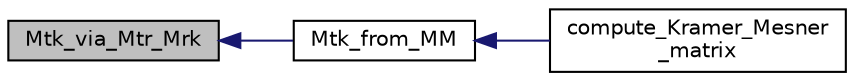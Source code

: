 digraph "Mtk_via_Mtr_Mrk"
{
  edge [fontname="Helvetica",fontsize="10",labelfontname="Helvetica",labelfontsize="10"];
  node [fontname="Helvetica",fontsize="10",shape=record];
  rankdir="LR";
  Node431 [label="Mtk_via_Mtr_Mrk",height=0.2,width=0.4,color="black", fillcolor="grey75", style="filled", fontcolor="black"];
  Node431 -> Node432 [dir="back",color="midnightblue",fontsize="10",style="solid",fontname="Helvetica"];
  Node432 [label="Mtk_from_MM",height=0.2,width=0.4,color="black", fillcolor="white", style="filled",URL="$d3/dfb/discreta__global_8_c.html#afeecbc8a2b22f56f2148e646622f0c1e"];
  Node432 -> Node433 [dir="back",color="midnightblue",fontsize="10",style="solid",fontname="Helvetica"];
  Node433 [label="compute_Kramer_Mesner\l_matrix",height=0.2,width=0.4,color="black", fillcolor="white", style="filled",URL="$d3/dfb/discreta__global_8_c.html#a549beed551d022bee89ffa9f959ec9fb"];
}
